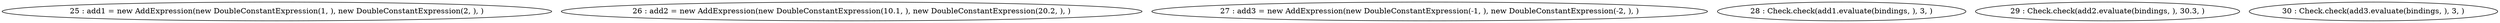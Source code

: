 digraph G {
"25 : add1 = new AddExpression(new DoubleConstantExpression(1, ), new DoubleConstantExpression(2, ), )"
"26 : add2 = new AddExpression(new DoubleConstantExpression(10.1, ), new DoubleConstantExpression(20.2, ), )"
"27 : add3 = new AddExpression(new DoubleConstantExpression(-1, ), new DoubleConstantExpression(-2, ), )"
"28 : Check.check(add1.evaluate(bindings, ), 3, )"
"29 : Check.check(add2.evaluate(bindings, ), 30.3, )"
"30 : Check.check(add3.evaluate(bindings, ), 3, )"
}